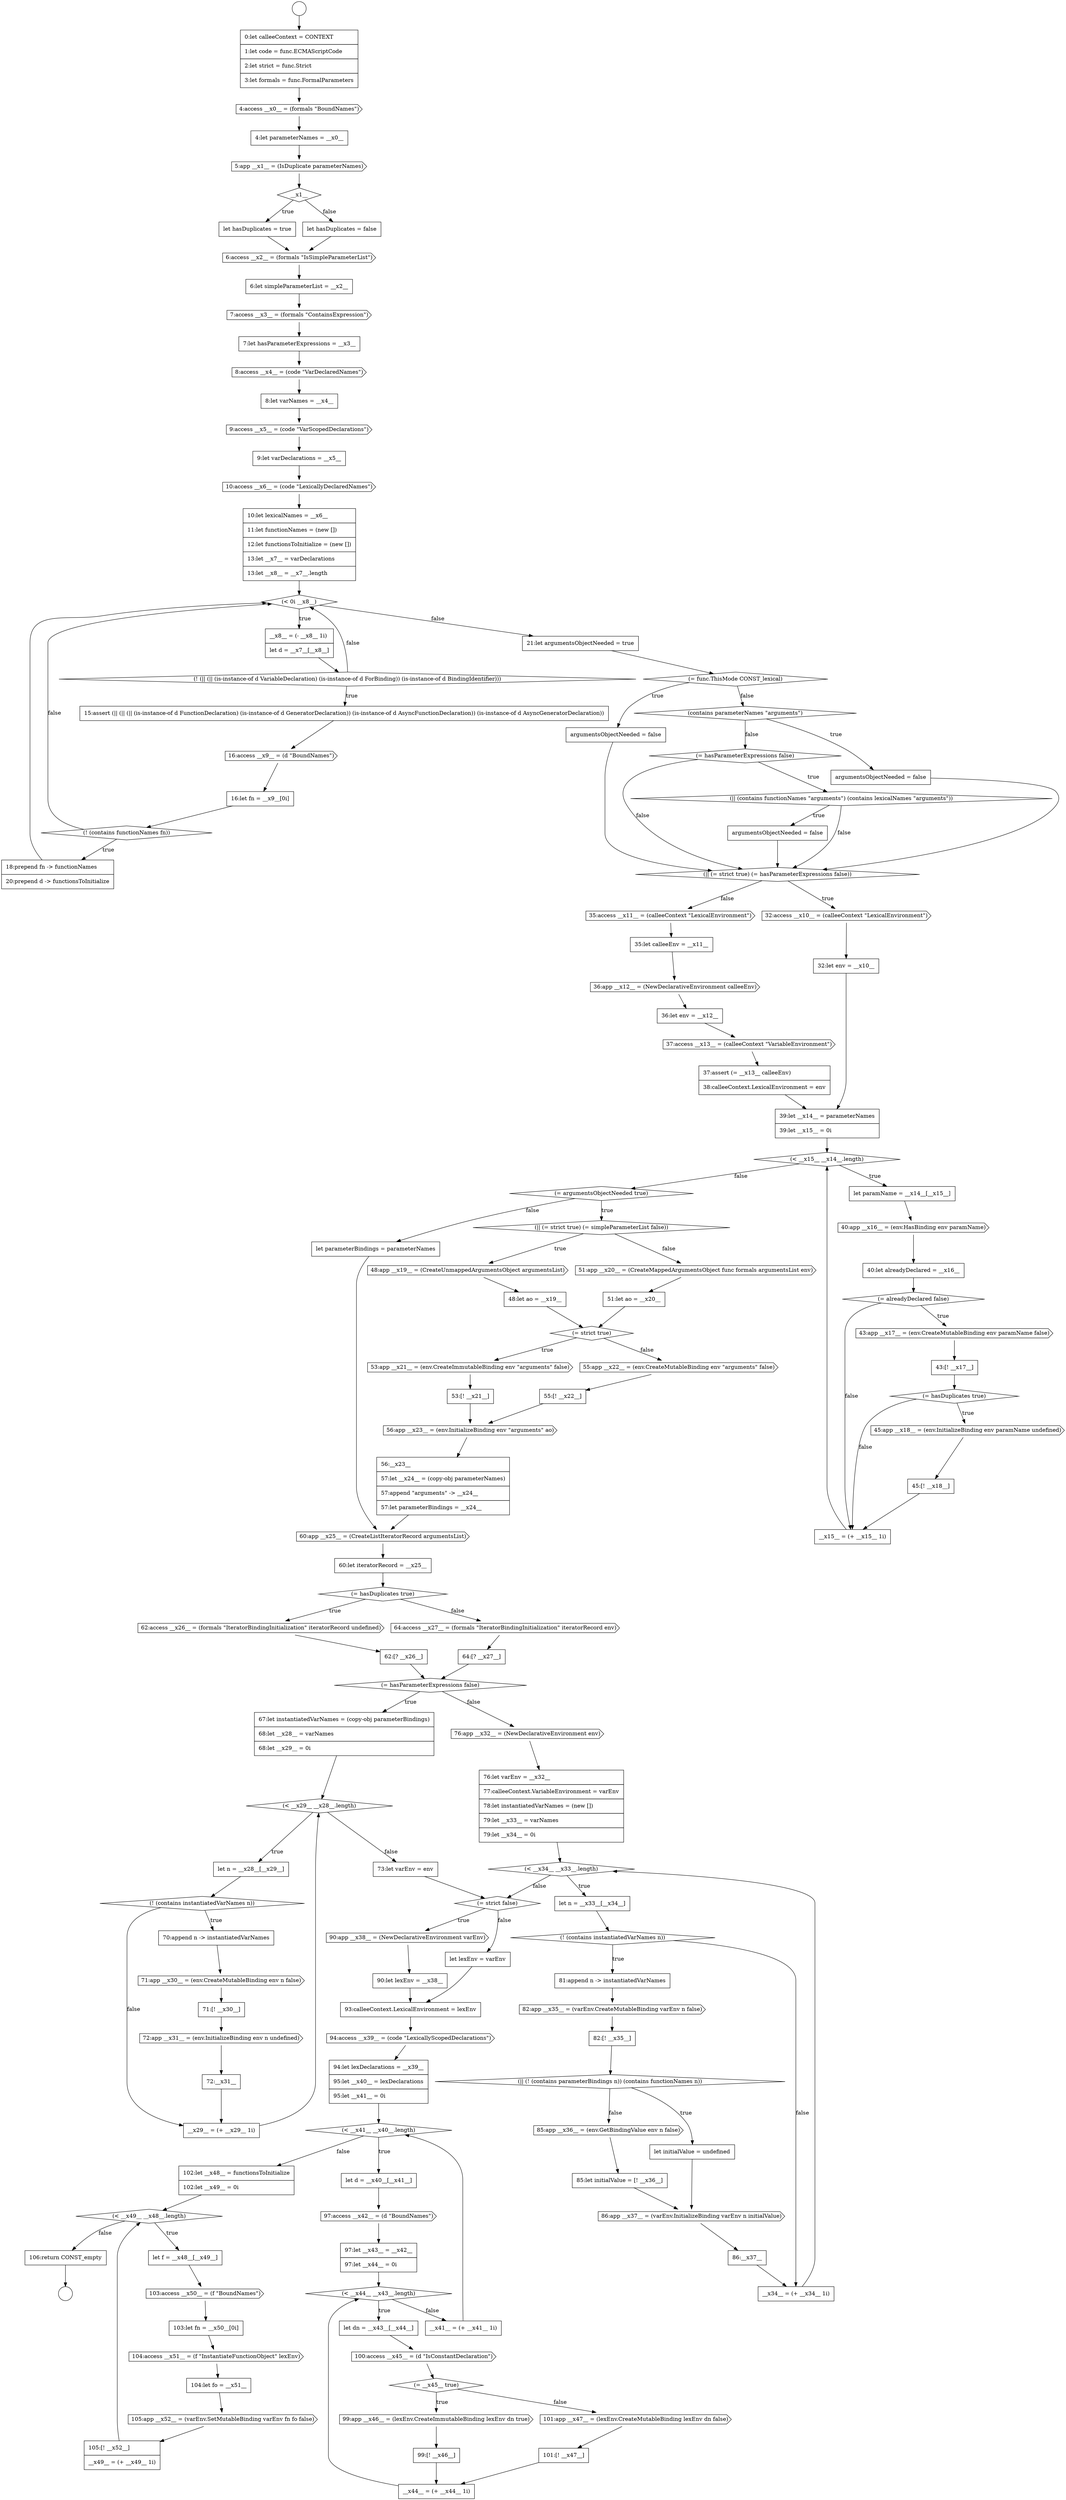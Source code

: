 digraph {
  node69 [shape=none, margin=0, label=<<font color="black">
    <table border="0" cellborder="1" cellspacing="0" cellpadding="10">
      <tr><td align="left">let parameterBindings = parameterNames</td></tr>
    </table>
  </font>> color="black" fillcolor="white" style=filled]
  node101 [shape=cds, label=<<font color="black">86:app __x37__ = (varEnv.InitializeBinding varEnv n initialValue)</font>> color="black" fillcolor="white" style=filled]
  node0 [shape=circle label=" " color="black" fillcolor="white" style=filled]
  node88 [shape=none, margin=0, label=<<font color="black">
    <table border="0" cellborder="1" cellspacing="0" cellpadding="10">
      <tr><td align="left">73:let varEnv = env</td></tr>
    </table>
  </font>> color="black" fillcolor="white" style=filled]
  node115 [shape=diamond, label=<<font color="black">(&lt; __x44__ __x43__.length)</font>> color="black" fillcolor="white" style=filled]
  node5 [shape=cds, label=<<font color="black">5:app __x1__ = (IsDuplicate parameterNames)</font>> color="black" fillcolor="white" style=filled]
  node120 [shape=none, margin=0, label=<<font color="black">
    <table border="0" cellborder="1" cellspacing="0" cellpadding="10">
      <tr><td align="left">99:[! __x46__]</td></tr>
    </table>
  </font>> color="black" fillcolor="white" style=filled]
  node10 [shape=none, margin=0, label=<<font color="black">
    <table border="0" cellborder="1" cellspacing="0" cellpadding="10">
      <tr><td align="left">6:let simpleParameterList = __x2__</td></tr>
    </table>
  </font>> color="black" fillcolor="white" style=filled]
  node56 [shape=diamond, label=<<font color="black">(= argumentsObjectNeeded true)</font>> color="black" fillcolor="white" style=filled]
  node42 [shape=cds, label=<<font color="black">37:access __x13__ = (calleeContext &quot;VariableEnvironment&quot;)</font>> color="black" fillcolor="white" style=filled]
  node24 [shape=none, margin=0, label=<<font color="black">
    <table border="0" cellborder="1" cellspacing="0" cellpadding="10">
      <tr><td align="left">16:let fn = __x9__[0i]</td></tr>
    </table>
  </font>> color="black" fillcolor="white" style=filled]
  node37 [shape=none, margin=0, label=<<font color="black">
    <table border="0" cellborder="1" cellspacing="0" cellpadding="10">
      <tr><td align="left">32:let env = __x10__</td></tr>
    </table>
  </font>> color="black" fillcolor="white" style=filled]
  node25 [shape=diamond, label=<<font color="black">(! (contains functionNames fn))</font>> color="black" fillcolor="white" style=filled]
  node52 [shape=diamond, label=<<font color="black">(= hasDuplicates true)</font>> color="black" fillcolor="white" style=filled]
  node14 [shape=none, margin=0, label=<<font color="black">
    <table border="0" cellborder="1" cellspacing="0" cellpadding="10">
      <tr><td align="left">8:let varNames = __x4__</td></tr>
    </table>
  </font>> color="black" fillcolor="white" style=filled]
  node110 [shape=none, margin=0, label=<<font color="black">
    <table border="0" cellborder="1" cellspacing="0" cellpadding="10">
      <tr><td align="left">94:let lexDeclarations = __x39__</td></tr>
      <tr><td align="left">95:let __x40__ = lexDeclarations</td></tr>
      <tr><td align="left">95:let __x41__ = 0i</td></tr>
    </table>
  </font>> color="black" fillcolor="white" style=filled]
  node125 [shape=none, margin=0, label=<<font color="black">
    <table border="0" cellborder="1" cellspacing="0" cellpadding="10">
      <tr><td align="left">102:let __x48__ = functionsToInitialize</td></tr>
      <tr><td align="left">102:let __x49__ = 0i</td></tr>
    </table>
  </font>> color="black" fillcolor="white" style=filled]
  node20 [shape=none, margin=0, label=<<font color="black">
    <table border="0" cellborder="1" cellspacing="0" cellpadding="10">
      <tr><td align="left">__x8__ = (- __x8__ 1i)</td></tr>
      <tr><td align="left">let d = __x7__[__x8__]</td></tr>
    </table>
  </font>> color="black" fillcolor="white" style=filled]
  node46 [shape=none, margin=0, label=<<font color="black">
    <table border="0" cellborder="1" cellspacing="0" cellpadding="10">
      <tr><td align="left">let paramName = __x14__[__x15__]</td></tr>
    </table>
  </font>> color="black" fillcolor="white" style=filled]
  node93 [shape=diamond, label=<<font color="black">(! (contains instantiatedVarNames n))</font>> color="black" fillcolor="white" style=filled]
  node57 [shape=diamond, label=<<font color="black">(|| (= strict true) (= simpleParameterList false))</font>> color="black" fillcolor="white" style=filled]
  node78 [shape=none, margin=0, label=<<font color="black">
    <table border="0" cellborder="1" cellspacing="0" cellpadding="10">
      <tr><td align="left">67:let instantiatedVarNames = (copy-obj parameterBindings)</td></tr>
      <tr><td align="left">68:let __x28__ = varNames</td></tr>
      <tr><td align="left">68:let __x29__ = 0i</td></tr>
    </table>
  </font>> color="black" fillcolor="white" style=filled]
  node29 [shape=none, margin=0, label=<<font color="black">
    <table border="0" cellborder="1" cellspacing="0" cellpadding="10">
      <tr><td align="left">argumentsObjectNeeded = false</td></tr>
    </table>
  </font>> color="black" fillcolor="white" style=filled]
  node106 [shape=none, margin=0, label=<<font color="black">
    <table border="0" cellborder="1" cellspacing="0" cellpadding="10">
      <tr><td align="left">90:let lexEnv = __x38__</td></tr>
    </table>
  </font>> color="black" fillcolor="white" style=filled]
  node121 [shape=cds, label=<<font color="black">101:app __x47__ = (lexEnv.CreateMutableBinding lexEnv dn false)</font>> color="black" fillcolor="white" style=filled]
  node84 [shape=none, margin=0, label=<<font color="black">
    <table border="0" cellborder="1" cellspacing="0" cellpadding="10">
      <tr><td align="left">71:[! __x30__]</td></tr>
    </table>
  </font>> color="black" fillcolor="white" style=filled]
  node61 [shape=none, margin=0, label=<<font color="black">
    <table border="0" cellborder="1" cellspacing="0" cellpadding="10">
      <tr><td align="left">51:let ao = __x20__</td></tr>
    </table>
  </font>> color="black" fillcolor="white" style=filled]
  node132 [shape=cds, label=<<font color="black">105:app __x52__ = (varEnv.SetMutableBinding varEnv fn fo false)</font>> color="black" fillcolor="white" style=filled]
  node116 [shape=none, margin=0, label=<<font color="black">
    <table border="0" cellborder="1" cellspacing="0" cellpadding="10">
      <tr><td align="left">let dn = __x43__[__x44__]</td></tr>
    </table>
  </font>> color="black" fillcolor="white" style=filled]
  node1 [shape=circle label=" " color="black" fillcolor="white" style=filled]
  node74 [shape=none, margin=0, label=<<font color="black">
    <table border="0" cellborder="1" cellspacing="0" cellpadding="10">
      <tr><td align="left">62:[? __x26__]</td></tr>
    </table>
  </font>> color="black" fillcolor="white" style=filled]
  node89 [shape=cds, label=<<font color="black">76:app __x32__ = (NewDeclarativeEnvironment env)</font>> color="black" fillcolor="white" style=filled]
  node133 [shape=none, margin=0, label=<<font color="black">
    <table border="0" cellborder="1" cellspacing="0" cellpadding="10">
      <tr><td align="left">105:[! __x52__]</td></tr>
      <tr><td align="left">__x49__ = (+ __x49__ 1i)</td></tr>
    </table>
  </font>> color="black" fillcolor="white" style=filled]
  node6 [shape=diamond, label=<<font color="black">__x1__</font>> color="black" fillcolor="white" style=filled]
  node85 [shape=cds, label=<<font color="black">72:app __x31__ = (env.InitializeBinding env n undefined)</font>> color="black" fillcolor="white" style=filled]
  node102 [shape=none, margin=0, label=<<font color="black">
    <table border="0" cellborder="1" cellspacing="0" cellpadding="10">
      <tr><td align="left">86:__x37__</td></tr>
    </table>
  </font>> color="black" fillcolor="white" style=filled]
  node60 [shape=cds, label=<<font color="black">51:app __x20__ = (CreateMappedArgumentsObject func formals argumentsList env)</font>> color="black" fillcolor="white" style=filled]
  node117 [shape=cds, label=<<font color="black">100:access __x45__ = (d &quot;IsConstantDeclaration&quot;)</font>> color="black" fillcolor="white" style=filled]
  node70 [shape=cds, label=<<font color="black">60:app __x25__ = (CreateListIteratorRecord argumentsList)</font>> color="black" fillcolor="white" style=filled]
  node21 [shape=diamond, label=<<font color="black">(! (|| (|| (is-instance-of d VariableDeclaration) (is-instance-of d ForBinding)) (is-instance-of d BindingIdentifier)))</font>> color="black" fillcolor="white" style=filled]
  node33 [shape=diamond, label=<<font color="black">(|| (contains functionNames &quot;arguments&quot;) (contains lexicalNames &quot;arguments&quot;))</font>> color="black" fillcolor="white" style=filled]
  node28 [shape=diamond, label=<<font color="black">(= func.ThisMode CONST_lexical)</font>> color="black" fillcolor="white" style=filled]
  node38 [shape=cds, label=<<font color="black">35:access __x11__ = (calleeContext &quot;LexicalEnvironment&quot;)</font>> color="black" fillcolor="white" style=filled]
  node92 [shape=none, margin=0, label=<<font color="black">
    <table border="0" cellborder="1" cellspacing="0" cellpadding="10">
      <tr><td align="left">let n = __x33__[__x34__]</td></tr>
    </table>
  </font>> color="black" fillcolor="white" style=filled]
  node65 [shape=cds, label=<<font color="black">55:app __x22__ = (env.CreateMutableBinding env &quot;arguments&quot; false)</font>> color="black" fillcolor="white" style=filled]
  node97 [shape=diamond, label=<<font color="black">(|| (! (contains parameterBindings n)) (contains functionNames n))</font>> color="black" fillcolor="white" style=filled]
  node9 [shape=cds, label=<<font color="black">6:access __x2__ = (formals &quot;IsSimpleParameterList&quot;)</font>> color="black" fillcolor="white" style=filled]
  node53 [shape=cds, label=<<font color="black">45:app __x18__ = (env.InitializeBinding env paramName undefined)</font>> color="black" fillcolor="white" style=filled]
  node109 [shape=cds, label=<<font color="black">94:access __x39__ = (code &quot;LexicallyScopedDeclarations&quot;)</font>> color="black" fillcolor="white" style=filled]
  node124 [shape=none, margin=0, label=<<font color="black">
    <table border="0" cellborder="1" cellspacing="0" cellpadding="10">
      <tr><td align="left">__x41__ = (+ __x41__ 1i)</td></tr>
    </table>
  </font>> color="black" fillcolor="white" style=filled]
  node77 [shape=diamond, label=<<font color="black">(= hasParameterExpressions false)</font>> color="black" fillcolor="white" style=filled]
  node96 [shape=none, margin=0, label=<<font color="black">
    <table border="0" cellborder="1" cellspacing="0" cellpadding="10">
      <tr><td align="left">82:[! __x35__]</td></tr>
    </table>
  </font>> color="black" fillcolor="white" style=filled]
  node13 [shape=cds, label=<<font color="black">8:access __x4__ = (code &quot;VarDeclaredNames&quot;)</font>> color="black" fillcolor="white" style=filled]
  node129 [shape=none, margin=0, label=<<font color="black">
    <table border="0" cellborder="1" cellspacing="0" cellpadding="10">
      <tr><td align="left">103:let fn = __x50__[0i]</td></tr>
    </table>
  </font>> color="black" fillcolor="white" style=filled]
  node41 [shape=none, margin=0, label=<<font color="black">
    <table border="0" cellborder="1" cellspacing="0" cellpadding="10">
      <tr><td align="left">36:let env = __x12__</td></tr>
    </table>
  </font>> color="black" fillcolor="white" style=filled]
  node134 [shape=none, margin=0, label=<<font color="black">
    <table border="0" cellborder="1" cellspacing="0" cellpadding="10">
      <tr><td align="left">106:return CONST_empty</td></tr>
    </table>
  </font>> color="black" fillcolor="white" style=filled]
  node73 [shape=cds, label=<<font color="black">62:access __x26__ = (formals &quot;IteratorBindingInitialization&quot; iteratorRecord undefined)</font>> color="black" fillcolor="white" style=filled]
  node128 [shape=cds, label=<<font color="black">103:access __x50__ = (f &quot;BoundNames&quot;)</font>> color="black" fillcolor="white" style=filled]
  node105 [shape=cds, label=<<font color="black">90:app __x38__ = (NewDeclarativeEnvironment varEnv)</font>> color="black" fillcolor="white" style=filled]
  node2 [shape=none, margin=0, label=<<font color="black">
    <table border="0" cellborder="1" cellspacing="0" cellpadding="10">
      <tr><td align="left">0:let calleeContext = CONTEXT</td></tr>
      <tr><td align="left">1:let code = func.ECMAScriptCode</td></tr>
      <tr><td align="left">2:let strict = func.Strict</td></tr>
      <tr><td align="left">3:let formals = func.FormalParameters</td></tr>
    </table>
  </font>> color="black" fillcolor="white" style=filled]
  node45 [shape=diamond, label=<<font color="black">(&lt; __x15__ __x14__.length)</font>> color="black" fillcolor="white" style=filled]
  node64 [shape=none, margin=0, label=<<font color="black">
    <table border="0" cellborder="1" cellspacing="0" cellpadding="10">
      <tr><td align="left">53:[! __x21__]</td></tr>
    </table>
  </font>> color="black" fillcolor="white" style=filled]
  node17 [shape=cds, label=<<font color="black">10:access __x6__ = (code &quot;LexicallyDeclaredNames&quot;)</font>> color="black" fillcolor="white" style=filled]
  node32 [shape=diamond, label=<<font color="black">(= hasParameterExpressions false)</font>> color="black" fillcolor="white" style=filled]
  node34 [shape=none, margin=0, label=<<font color="black">
    <table border="0" cellborder="1" cellspacing="0" cellpadding="10">
      <tr><td align="left">argumentsObjectNeeded = false</td></tr>
    </table>
  </font>> color="black" fillcolor="white" style=filled]
  node22 [shape=none, margin=0, label=<<font color="black">
    <table border="0" cellborder="1" cellspacing="0" cellpadding="10">
      <tr><td align="left">15:assert (|| (|| (|| (is-instance-of d FunctionDeclaration) (is-instance-of d GeneratorDeclaration)) (is-instance-of d AsyncFunctionDeclaration)) (is-instance-of d AsyncGeneratorDeclaration))</td></tr>
    </table>
  </font>> color="black" fillcolor="white" style=filled]
  node44 [shape=none, margin=0, label=<<font color="black">
    <table border="0" cellborder="1" cellspacing="0" cellpadding="10">
      <tr><td align="left">39:let __x14__ = parameterNames</td></tr>
      <tr><td align="left">39:let __x15__ = 0i</td></tr>
    </table>
  </font>> color="black" fillcolor="white" style=filled]
  node27 [shape=none, margin=0, label=<<font color="black">
    <table border="0" cellborder="1" cellspacing="0" cellpadding="10">
      <tr><td align="left">21:let argumentsObjectNeeded = true</td></tr>
    </table>
  </font>> color="black" fillcolor="white" style=filled]
  node59 [shape=none, margin=0, label=<<font color="black">
    <table border="0" cellborder="1" cellspacing="0" cellpadding="10">
      <tr><td align="left">48:let ao = __x19__</td></tr>
    </table>
  </font>> color="black" fillcolor="white" style=filled]
  node118 [shape=diamond, label=<<font color="black">(= __x45__ true)</font>> color="black" fillcolor="white" style=filled]
  node71 [shape=none, margin=0, label=<<font color="black">
    <table border="0" cellborder="1" cellspacing="0" cellpadding="10">
      <tr><td align="left">60:let iteratorRecord = __x25__</td></tr>
    </table>
  </font>> color="black" fillcolor="white" style=filled]
  node12 [shape=none, margin=0, label=<<font color="black">
    <table border="0" cellborder="1" cellspacing="0" cellpadding="10">
      <tr><td align="left">7:let hasParameterExpressions = __x3__</td></tr>
    </table>
  </font>> color="black" fillcolor="white" style=filled]
  node54 [shape=none, margin=0, label=<<font color="black">
    <table border="0" cellborder="1" cellspacing="0" cellpadding="10">
      <tr><td align="left">45:[! __x18__]</td></tr>
    </table>
  </font>> color="black" fillcolor="white" style=filled]
  node49 [shape=diamond, label=<<font color="black">(= alreadyDeclared false)</font>> color="black" fillcolor="white" style=filled]
  node86 [shape=none, margin=0, label=<<font color="black">
    <table border="0" cellborder="1" cellspacing="0" cellpadding="10">
      <tr><td align="left">72:__x31__</td></tr>
    </table>
  </font>> color="black" fillcolor="white" style=filled]
  node113 [shape=cds, label=<<font color="black">97:access __x42__ = (d &quot;BoundNames&quot;)</font>> color="black" fillcolor="white" style=filled]
  node81 [shape=diamond, label=<<font color="black">(! (contains instantiatedVarNames n))</font>> color="black" fillcolor="white" style=filled]
  node76 [shape=none, margin=0, label=<<font color="black">
    <table border="0" cellborder="1" cellspacing="0" cellpadding="10">
      <tr><td align="left">64:[? __x27__]</td></tr>
    </table>
  </font>> color="black" fillcolor="white" style=filled]
  node7 [shape=none, margin=0, label=<<font color="black">
    <table border="0" cellborder="1" cellspacing="0" cellpadding="10">
      <tr><td align="left">let hasDuplicates = true</td></tr>
    </table>
  </font>> color="black" fillcolor="white" style=filled]
  node39 [shape=none, margin=0, label=<<font color="black">
    <table border="0" cellborder="1" cellspacing="0" cellpadding="10">
      <tr><td align="left">35:let calleeEnv = __x11__</td></tr>
    </table>
  </font>> color="black" fillcolor="white" style=filled]
  node98 [shape=none, margin=0, label=<<font color="black">
    <table border="0" cellborder="1" cellspacing="0" cellpadding="10">
      <tr><td align="left">let initialValue = undefined</td></tr>
    </table>
  </font>> color="black" fillcolor="white" style=filled]
  node103 [shape=none, margin=0, label=<<font color="black">
    <table border="0" cellborder="1" cellspacing="0" cellpadding="10">
      <tr><td align="left">__x34__ = (+ __x34__ 1i)</td></tr>
    </table>
  </font>> color="black" fillcolor="white" style=filled]
  node91 [shape=diamond, label=<<font color="black">(&lt; __x34__ __x33__.length)</font>> color="black" fillcolor="white" style=filled]
  node66 [shape=none, margin=0, label=<<font color="black">
    <table border="0" cellborder="1" cellspacing="0" cellpadding="10">
      <tr><td align="left">55:[! __x22__]</td></tr>
    </table>
  </font>> color="black" fillcolor="white" style=filled]
  node108 [shape=none, margin=0, label=<<font color="black">
    <table border="0" cellborder="1" cellspacing="0" cellpadding="10">
      <tr><td align="left">93:calleeContext.LexicalEnvironment = lexEnv</td></tr>
    </table>
  </font>> color="black" fillcolor="white" style=filled]
  node130 [shape=cds, label=<<font color="black">104:access __x51__ = (f &quot;InstantiateFunctionObject&quot; lexEnv)</font>> color="black" fillcolor="white" style=filled]
  node3 [shape=cds, label=<<font color="black">4:access __x0__ = (formals &quot;BoundNames&quot;)</font>> color="black" fillcolor="white" style=filled]
  node80 [shape=none, margin=0, label=<<font color="black">
    <table border="0" cellborder="1" cellspacing="0" cellpadding="10">
      <tr><td align="left">let n = __x28__[__x29__]</td></tr>
    </table>
  </font>> color="black" fillcolor="white" style=filled]
  node35 [shape=diamond, label=<<font color="black">(|| (= strict true) (= hasParameterExpressions false))</font>> color="black" fillcolor="white" style=filled]
  node112 [shape=none, margin=0, label=<<font color="black">
    <table border="0" cellborder="1" cellspacing="0" cellpadding="10">
      <tr><td align="left">let d = __x40__[__x41__]</td></tr>
    </table>
  </font>> color="black" fillcolor="white" style=filled]
  node123 [shape=none, margin=0, label=<<font color="black">
    <table border="0" cellborder="1" cellspacing="0" cellpadding="10">
      <tr><td align="left">__x44__ = (+ __x44__ 1i)</td></tr>
    </table>
  </font>> color="black" fillcolor="white" style=filled]
  node48 [shape=none, margin=0, label=<<font color="black">
    <table border="0" cellborder="1" cellspacing="0" cellpadding="10">
      <tr><td align="left">40:let alreadyDeclared = __x16__</td></tr>
    </table>
  </font>> color="black" fillcolor="white" style=filled]
  node63 [shape=cds, label=<<font color="black">53:app __x21__ = (env.CreateImmutableBinding env &quot;arguments&quot; false)</font>> color="black" fillcolor="white" style=filled]
  node18 [shape=none, margin=0, label=<<font color="black">
    <table border="0" cellborder="1" cellspacing="0" cellpadding="10">
      <tr><td align="left">10:let lexicalNames = __x6__</td></tr>
      <tr><td align="left">11:let functionNames = (new [])</td></tr>
      <tr><td align="left">12:let functionsToInitialize = (new [])</td></tr>
      <tr><td align="left">13:let __x7__ = varDeclarations</td></tr>
      <tr><td align="left">13:let __x8__ = __x7__.length</td></tr>
    </table>
  </font>> color="black" fillcolor="white" style=filled]
  node95 [shape=cds, label=<<font color="black">82:app __x35__ = (varEnv.CreateMutableBinding varEnv n false)</font>> color="black" fillcolor="white" style=filled]
  node50 [shape=cds, label=<<font color="black">43:app __x17__ = (env.CreateMutableBinding env paramName false)</font>> color="black" fillcolor="white" style=filled]
  node67 [shape=cds, label=<<font color="black">56:app __x23__ = (env.InitializeBinding env &quot;arguments&quot; ao)</font>> color="black" fillcolor="white" style=filled]
  node16 [shape=none, margin=0, label=<<font color="black">
    <table border="0" cellborder="1" cellspacing="0" cellpadding="10">
      <tr><td align="left">9:let varDeclarations = __x5__</td></tr>
    </table>
  </font>> color="black" fillcolor="white" style=filled]
  node127 [shape=none, margin=0, label=<<font color="black">
    <table border="0" cellborder="1" cellspacing="0" cellpadding="10">
      <tr><td align="left">let f = __x48__[__x49__]</td></tr>
    </table>
  </font>> color="black" fillcolor="white" style=filled]
  node31 [shape=none, margin=0, label=<<font color="black">
    <table border="0" cellborder="1" cellspacing="0" cellpadding="10">
      <tr><td align="left">argumentsObjectNeeded = false</td></tr>
    </table>
  </font>> color="black" fillcolor="white" style=filled]
  node11 [shape=cds, label=<<font color="black">7:access __x3__ = (formals &quot;ContainsExpression&quot;)</font>> color="black" fillcolor="white" style=filled]
  node72 [shape=diamond, label=<<font color="black">(= hasDuplicates true)</font>> color="black" fillcolor="white" style=filled]
  node43 [shape=none, margin=0, label=<<font color="black">
    <table border="0" cellborder="1" cellspacing="0" cellpadding="10">
      <tr><td align="left">37:assert (= __x13__ calleeEnv)</td></tr>
      <tr><td align="left">38:calleeContext.LexicalEnvironment = env</td></tr>
    </table>
  </font>> color="black" fillcolor="white" style=filled]
  node99 [shape=cds, label=<<font color="black">85:app __x36__ = (env.GetBindingValue env n false)</font>> color="black" fillcolor="white" style=filled]
  node87 [shape=none, margin=0, label=<<font color="black">
    <table border="0" cellborder="1" cellspacing="0" cellpadding="10">
      <tr><td align="left">__x29__ = (+ __x29__ 1i)</td></tr>
    </table>
  </font>> color="black" fillcolor="white" style=filled]
  node104 [shape=diamond, label=<<font color="black">(= strict false)</font>> color="black" fillcolor="white" style=filled]
  node40 [shape=cds, label=<<font color="black">36:app __x12__ = (NewDeclarativeEnvironment calleeEnv)</font>> color="black" fillcolor="white" style=filled]
  node26 [shape=none, margin=0, label=<<font color="black">
    <table border="0" cellborder="1" cellspacing="0" cellpadding="10">
      <tr><td align="left">18:prepend fn -&gt; functionNames</td></tr>
      <tr><td align="left">20:prepend d -&gt; functionsToInitialize</td></tr>
    </table>
  </font>> color="black" fillcolor="white" style=filled]
  node23 [shape=cds, label=<<font color="black">16:access __x9__ = (d &quot;BoundNames&quot;)</font>> color="black" fillcolor="white" style=filled]
  node55 [shape=none, margin=0, label=<<font color="black">
    <table border="0" cellborder="1" cellspacing="0" cellpadding="10">
      <tr><td align="left">__x15__ = (+ __x15__ 1i)</td></tr>
    </table>
  </font>> color="black" fillcolor="white" style=filled]
  node114 [shape=none, margin=0, label=<<font color="black">
    <table border="0" cellborder="1" cellspacing="0" cellpadding="10">
      <tr><td align="left">97:let __x43__ = __x42__</td></tr>
      <tr><td align="left">97:let __x44__ = 0i</td></tr>
    </table>
  </font>> color="black" fillcolor="white" style=filled]
  node8 [shape=none, margin=0, label=<<font color="black">
    <table border="0" cellborder="1" cellspacing="0" cellpadding="10">
      <tr><td align="left">let hasDuplicates = false</td></tr>
    </table>
  </font>> color="black" fillcolor="white" style=filled]
  node75 [shape=cds, label=<<font color="black">64:access __x27__ = (formals &quot;IteratorBindingInitialization&quot; iteratorRecord env)</font>> color="black" fillcolor="white" style=filled]
  node82 [shape=none, margin=0, label=<<font color="black">
    <table border="0" cellborder="1" cellspacing="0" cellpadding="10">
      <tr><td align="left">70:append n -&gt; instantiatedVarNames</td></tr>
    </table>
  </font>> color="black" fillcolor="white" style=filled]
  node119 [shape=cds, label=<<font color="black">99:app __x46__ = (lexEnv.CreateImmutableBinding lexEnv dn true)</font>> color="black" fillcolor="white" style=filled]
  node58 [shape=cds, label=<<font color="black">48:app __x19__ = (CreateUnmappedArgumentsObject argumentsList)</font>> color="black" fillcolor="white" style=filled]
  node36 [shape=cds, label=<<font color="black">32:access __x10__ = (calleeContext &quot;LexicalEnvironment&quot;)</font>> color="black" fillcolor="white" style=filled]
  node30 [shape=diamond, label=<<font color="black">(contains parameterNames &quot;arguments&quot;)</font>> color="black" fillcolor="white" style=filled]
  node51 [shape=none, margin=0, label=<<font color="black">
    <table border="0" cellborder="1" cellspacing="0" cellpadding="10">
      <tr><td align="left">43:[! __x17__]</td></tr>
    </table>
  </font>> color="black" fillcolor="white" style=filled]
  node19 [shape=diamond, label=<<font color="black">(&lt; 0i __x8__)</font>> color="black" fillcolor="white" style=filled]
  node107 [shape=none, margin=0, label=<<font color="black">
    <table border="0" cellborder="1" cellspacing="0" cellpadding="10">
      <tr><td align="left">let lexEnv = varEnv</td></tr>
    </table>
  </font>> color="black" fillcolor="white" style=filled]
  node4 [shape=none, margin=0, label=<<font color="black">
    <table border="0" cellborder="1" cellspacing="0" cellpadding="10">
      <tr><td align="left">4:let parameterNames = __x0__</td></tr>
    </table>
  </font>> color="black" fillcolor="white" style=filled]
  node126 [shape=diamond, label=<<font color="black">(&lt; __x49__ __x48__.length)</font>> color="black" fillcolor="white" style=filled]
  node79 [shape=diamond, label=<<font color="black">(&lt; __x29__ __x28__.length)</font>> color="black" fillcolor="white" style=filled]
  node94 [shape=none, margin=0, label=<<font color="black">
    <table border="0" cellborder="1" cellspacing="0" cellpadding="10">
      <tr><td align="left">81:append n -&gt; instantiatedVarNames</td></tr>
    </table>
  </font>> color="black" fillcolor="white" style=filled]
  node15 [shape=cds, label=<<font color="black">9:access __x5__ = (code &quot;VarScopedDeclarations&quot;)</font>> color="black" fillcolor="white" style=filled]
  node68 [shape=none, margin=0, label=<<font color="black">
    <table border="0" cellborder="1" cellspacing="0" cellpadding="10">
      <tr><td align="left">56:__x23__</td></tr>
      <tr><td align="left">57:let __x24__ = (copy-obj parameterNames)</td></tr>
      <tr><td align="left">57:append &quot;arguments&quot; -&gt; __x24__</td></tr>
      <tr><td align="left">57:let parameterBindings = __x24__</td></tr>
    </table>
  </font>> color="black" fillcolor="white" style=filled]
  node62 [shape=diamond, label=<<font color="black">(= strict true)</font>> color="black" fillcolor="white" style=filled]
  node131 [shape=none, margin=0, label=<<font color="black">
    <table border="0" cellborder="1" cellspacing="0" cellpadding="10">
      <tr><td align="left">104:let fo = __x51__</td></tr>
    </table>
  </font>> color="black" fillcolor="white" style=filled]
  node47 [shape=cds, label=<<font color="black">40:app __x16__ = (env.HasBinding env paramName)</font>> color="black" fillcolor="white" style=filled]
  node122 [shape=none, margin=0, label=<<font color="black">
    <table border="0" cellborder="1" cellspacing="0" cellpadding="10">
      <tr><td align="left">101:[! __x47__]</td></tr>
    </table>
  </font>> color="black" fillcolor="white" style=filled]
  node83 [shape=cds, label=<<font color="black">71:app __x30__ = (env.CreateMutableBinding env n false)</font>> color="black" fillcolor="white" style=filled]
  node100 [shape=none, margin=0, label=<<font color="black">
    <table border="0" cellborder="1" cellspacing="0" cellpadding="10">
      <tr><td align="left">85:let initialValue = [! __x36__]</td></tr>
    </table>
  </font>> color="black" fillcolor="white" style=filled]
  node90 [shape=none, margin=0, label=<<font color="black">
    <table border="0" cellborder="1" cellspacing="0" cellpadding="10">
      <tr><td align="left">76:let varEnv = __x32__</td></tr>
      <tr><td align="left">77:calleeContext.VariableEnvironment = varEnv</td></tr>
      <tr><td align="left">78:let instantiatedVarNames = (new [])</td></tr>
      <tr><td align="left">79:let __x33__ = varNames</td></tr>
      <tr><td align="left">79:let __x34__ = 0i</td></tr>
    </table>
  </font>> color="black" fillcolor="white" style=filled]
  node111 [shape=diamond, label=<<font color="black">(&lt; __x41__ __x40__.length)</font>> color="black" fillcolor="white" style=filled]
  node11 -> node12 [ color="black"]
  node62 -> node63 [label=<<font color="black">true</font>> color="black"]
  node62 -> node65 [label=<<font color="black">false</font>> color="black"]
  node5 -> node6 [ color="black"]
  node53 -> node54 [ color="black"]
  node127 -> node128 [ color="black"]
  node3 -> node4 [ color="black"]
  node118 -> node119 [label=<<font color="black">true</font>> color="black"]
  node118 -> node121 [label=<<font color="black">false</font>> color="black"]
  node63 -> node64 [ color="black"]
  node61 -> node62 [ color="black"]
  node91 -> node92 [label=<<font color="black">true</font>> color="black"]
  node91 -> node104 [label=<<font color="black">false</font>> color="black"]
  node72 -> node73 [label=<<font color="black">true</font>> color="black"]
  node72 -> node75 [label=<<font color="black">false</font>> color="black"]
  node107 -> node108 [ color="black"]
  node39 -> node40 [ color="black"]
  node67 -> node68 [ color="black"]
  node6 -> node7 [label=<<font color="black">true</font>> color="black"]
  node6 -> node8 [label=<<font color="black">false</font>> color="black"]
  node97 -> node98 [label=<<font color="black">true</font>> color="black"]
  node97 -> node99 [label=<<font color="black">false</font>> color="black"]
  node54 -> node55 [ color="black"]
  node18 -> node19 [ color="black"]
  node42 -> node43 [ color="black"]
  node29 -> node35 [ color="black"]
  node34 -> node35 [ color="black"]
  node66 -> node67 [ color="black"]
  node57 -> node58 [label=<<font color="black">true</font>> color="black"]
  node57 -> node60 [label=<<font color="black">false</font>> color="black"]
  node71 -> node72 [ color="black"]
  node98 -> node101 [ color="black"]
  node25 -> node26 [label=<<font color="black">true</font>> color="black"]
  node25 -> node19 [label=<<font color="black">false</font>> color="black"]
  node21 -> node22 [label=<<font color="black">true</font>> color="black"]
  node21 -> node19 [label=<<font color="black">false</font>> color="black"]
  node108 -> node109 [ color="black"]
  node2 -> node3 [ color="black"]
  node115 -> node116 [label=<<font color="black">true</font>> color="black"]
  node115 -> node124 [label=<<font color="black">false</font>> color="black"]
  node119 -> node120 [ color="black"]
  node15 -> node16 [ color="black"]
  node129 -> node130 [ color="black"]
  node109 -> node110 [ color="black"]
  node83 -> node84 [ color="black"]
  node52 -> node53 [label=<<font color="black">true</font>> color="black"]
  node52 -> node55 [label=<<font color="black">false</font>> color="black"]
  node96 -> node97 [ color="black"]
  node124 -> node111 [ color="black"]
  node33 -> node34 [label=<<font color="black">true</font>> color="black"]
  node33 -> node35 [label=<<font color="black">false</font>> color="black"]
  node37 -> node44 [ color="black"]
  node79 -> node80 [label=<<font color="black">true</font>> color="black"]
  node79 -> node88 [label=<<font color="black">false</font>> color="black"]
  node13 -> node14 [ color="black"]
  node122 -> node123 [ color="black"]
  node12 -> node13 [ color="black"]
  node104 -> node105 [label=<<font color="black">true</font>> color="black"]
  node104 -> node107 [label=<<font color="black">false</font>> color="black"]
  node45 -> node46 [label=<<font color="black">true</font>> color="black"]
  node45 -> node56 [label=<<font color="black">false</font>> color="black"]
  node101 -> node102 [ color="black"]
  node120 -> node123 [ color="black"]
  node0 -> node2 [ color="black"]
  node117 -> node118 [ color="black"]
  node116 -> node117 [ color="black"]
  node75 -> node76 [ color="black"]
  node99 -> node100 [ color="black"]
  node36 -> node37 [ color="black"]
  node84 -> node85 [ color="black"]
  node125 -> node126 [ color="black"]
  node88 -> node104 [ color="black"]
  node22 -> node23 [ color="black"]
  node70 -> node71 [ color="black"]
  node76 -> node77 [ color="black"]
  node133 -> node126 [ color="black"]
  node43 -> node44 [ color="black"]
  node68 -> node70 [ color="black"]
  node9 -> node10 [ color="black"]
  node44 -> node45 [ color="black"]
  node27 -> node28 [ color="black"]
  node126 -> node127 [label=<<font color="black">true</font>> color="black"]
  node126 -> node134 [label=<<font color="black">false</font>> color="black"]
  node23 -> node24 [ color="black"]
  node14 -> node15 [ color="black"]
  node40 -> node41 [ color="black"]
  node28 -> node29 [label=<<font color="black">true</font>> color="black"]
  node28 -> node30 [label=<<font color="black">false</font>> color="black"]
  node130 -> node131 [ color="black"]
  node86 -> node87 [ color="black"]
  node30 -> node31 [label=<<font color="black">true</font>> color="black"]
  node30 -> node32 [label=<<font color="black">false</font>> color="black"]
  node94 -> node95 [ color="black"]
  node78 -> node79 [ color="black"]
  node102 -> node103 [ color="black"]
  node10 -> node11 [ color="black"]
  node31 -> node35 [ color="black"]
  node55 -> node45 [ color="black"]
  node106 -> node108 [ color="black"]
  node59 -> node62 [ color="black"]
  node47 -> node48 [ color="black"]
  node105 -> node106 [ color="black"]
  node131 -> node132 [ color="black"]
  node4 -> node5 [ color="black"]
  node132 -> node133 [ color="black"]
  node134 -> node1 [ color="black"]
  node50 -> node51 [ color="black"]
  node51 -> node52 [ color="black"]
  node114 -> node115 [ color="black"]
  node74 -> node77 [ color="black"]
  node7 -> node9 [ color="black"]
  node8 -> node9 [ color="black"]
  node73 -> node74 [ color="black"]
  node81 -> node82 [label=<<font color="black">true</font>> color="black"]
  node81 -> node87 [label=<<font color="black">false</font>> color="black"]
  node128 -> node129 [ color="black"]
  node20 -> node21 [ color="black"]
  node113 -> node114 [ color="black"]
  node60 -> node61 [ color="black"]
  node24 -> node25 [ color="black"]
  node103 -> node91 [ color="black"]
  node112 -> node113 [ color="black"]
  node92 -> node93 [ color="black"]
  node82 -> node83 [ color="black"]
  node69 -> node70 [ color="black"]
  node77 -> node78 [label=<<font color="black">true</font>> color="black"]
  node77 -> node89 [label=<<font color="black">false</font>> color="black"]
  node16 -> node17 [ color="black"]
  node89 -> node90 [ color="black"]
  node95 -> node96 [ color="black"]
  node46 -> node47 [ color="black"]
  node58 -> node59 [ color="black"]
  node56 -> node57 [label=<<font color="black">true</font>> color="black"]
  node56 -> node69 [label=<<font color="black">false</font>> color="black"]
  node65 -> node66 [ color="black"]
  node48 -> node49 [ color="black"]
  node111 -> node112 [label=<<font color="black">true</font>> color="black"]
  node111 -> node125 [label=<<font color="black">false</font>> color="black"]
  node100 -> node101 [ color="black"]
  node121 -> node122 [ color="black"]
  node26 -> node19 [ color="black"]
  node93 -> node94 [label=<<font color="black">true</font>> color="black"]
  node93 -> node103 [label=<<font color="black">false</font>> color="black"]
  node19 -> node20 [label=<<font color="black">true</font>> color="black"]
  node19 -> node27 [label=<<font color="black">false</font>> color="black"]
  node123 -> node115 [ color="black"]
  node38 -> node39 [ color="black"]
  node35 -> node36 [label=<<font color="black">true</font>> color="black"]
  node35 -> node38 [label=<<font color="black">false</font>> color="black"]
  node32 -> node33 [label=<<font color="black">true</font>> color="black"]
  node32 -> node35 [label=<<font color="black">false</font>> color="black"]
  node64 -> node67 [ color="black"]
  node85 -> node86 [ color="black"]
  node110 -> node111 [ color="black"]
  node17 -> node18 [ color="black"]
  node80 -> node81 [ color="black"]
  node49 -> node50 [label=<<font color="black">true</font>> color="black"]
  node49 -> node55 [label=<<font color="black">false</font>> color="black"]
  node87 -> node79 [ color="black"]
  node90 -> node91 [ color="black"]
  node41 -> node42 [ color="black"]
}
